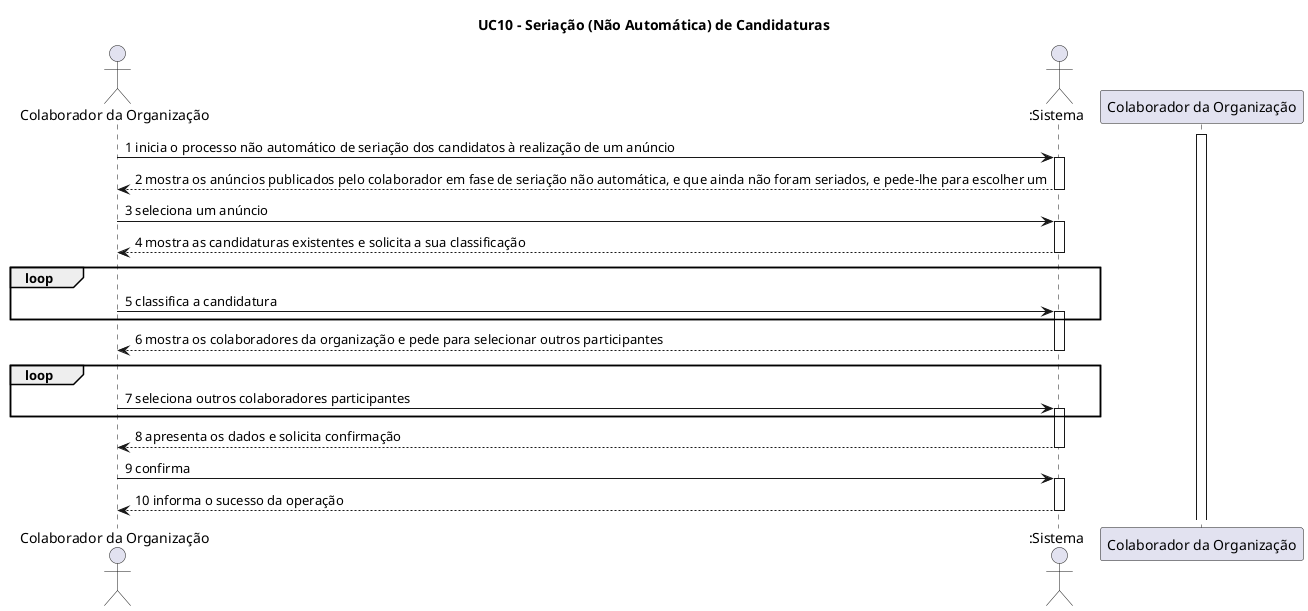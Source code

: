 @startuml

title UC10 - Seriação (Não Automática) de Candidaturas

actor "Colaborador da Organização" as Colaborador
actor ":Sistema" as Sistema
activate "Colaborador da Organização"

Colaborador -> Sistema : 1 inicia o processo não automático de seriação dos candidatos à realização de um anúncio
activate Sistema

Sistema --> Colaborador: 2 mostra os anúncios publicados pelo colaborador em fase de seriação não automática, e que ainda não foram seriados, e pede-lhe para escolher um
deactivate Sistema

Colaborador -> Sistema: 3 seleciona um anúncio
activate Sistema

Sistema --> Colaborador: 4 mostra as candidaturas existentes e solicita a sua classificação
deactivate Sistema

loop 

Colaborador -> Sistema: 5 classifica a candidatura
activate Sistema

end

Sistema --> Colaborador: 6 mostra os colaboradores da organização e pede para selecionar outros participantes
deactivate Sistema

loop

Colaborador -> Sistema: 7 seleciona outros colaboradores participantes
activate Sistema

end

Sistema --> Colaborador: 8 apresenta os dados e solicita confirmação
deactivate Sistema

Colaborador -> Sistema: 9 confirma
activate Sistema

Sistema --> Colaborador: 10 informa o sucesso da operação
deactivate Sistema

deactivate Colaborador

@enduml